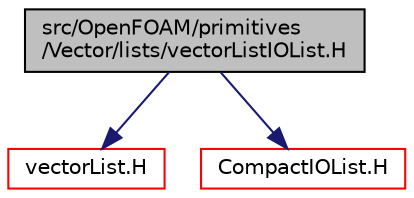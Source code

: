 digraph "src/OpenFOAM/primitives/Vector/lists/vectorListIOList.H"
{
  bgcolor="transparent";
  edge [fontname="Helvetica",fontsize="10",labelfontname="Helvetica",labelfontsize="10"];
  node [fontname="Helvetica",fontsize="10",shape=record];
  Node0 [label="src/OpenFOAM/primitives\l/Vector/lists/vectorListIOList.H",height=0.2,width=0.4,color="black", fillcolor="grey75", style="filled", fontcolor="black"];
  Node0 -> Node1 [color="midnightblue",fontsize="10",style="solid",fontname="Helvetica"];
  Node1 [label="vectorList.H",height=0.2,width=0.4,color="red",URL="$a13682.html"];
  Node0 -> Node71 [color="midnightblue",fontsize="10",style="solid",fontname="Helvetica"];
  Node71 [label="CompactIOList.H",height=0.2,width=0.4,color="red",URL="$a09743.html"];
}
